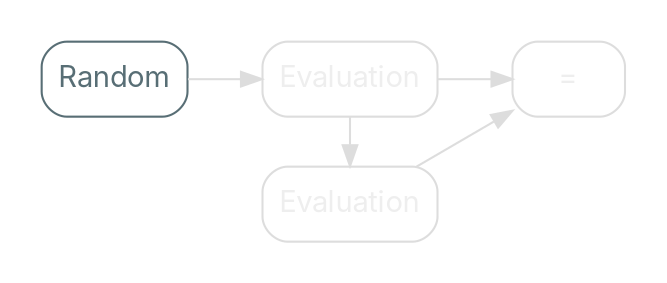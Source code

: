 digraph {
    bgcolor=transparent
    rankdir=LR

    // Default theme: enabled
    node[shape="rectangle" style="rounded,filled" color="#586E75" fillcolor="#ffffff" fontcolor="#586E75" fontname="Inter,Arial"]
    edge[color="#586E75" fontcolor="#000000" fontname="Inter,Arial" fontsize=11]

    subgraph cluster_0 {
        color=transparent
        Input[label="Random"]
        Evaluation[color="#dddddd" fontcolor="#eeeeee"]
        Analysis[label="=" color="#dddddd" fontcolor="#eeeeee"]
    }

    subgraph cluster_1 {
        color=transparent
        Invis[style=invis]
        Evaluation2[label="Evaluation" color="#dddddd" fontcolor="#eeeeee"]
    }

    Input -> Invis[constraint=false style=invis]
    Invis -> Evaluation2[style=invis]

    Input -> Evaluation[color="#dddddd"]
    Evaluation -> Analysis[color="#dddddd"]
    Evaluation -> Evaluation2[constraint=false color="#dddddd"]
    Evaluation2 -> Analysis[color="#dddddd"]
}

